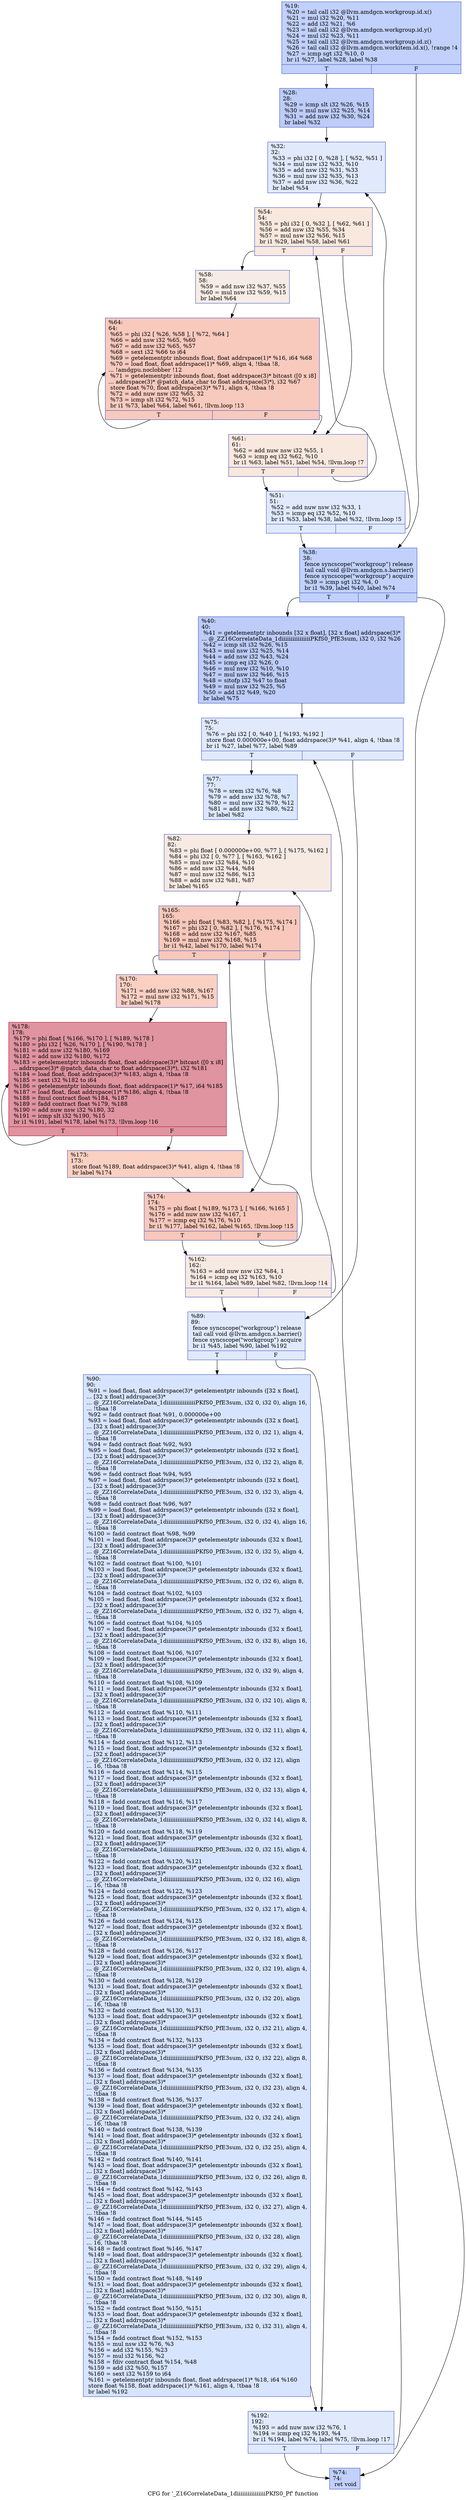 digraph "CFG for '_Z16CorrelateData_1diiiiiiiiiiiiiiiiPKfS0_Pf' function" {
	label="CFG for '_Z16CorrelateData_1diiiiiiiiiiiiiiiiPKfS0_Pf' function";

	Node0x4f6a8c0 [shape=record,color="#3d50c3ff", style=filled, fillcolor="#7396f570",label="{%19:\l  %20 = tail call i32 @llvm.amdgcn.workgroup.id.x()\l  %21 = mul i32 %20, %11\l  %22 = add i32 %21, %6\l  %23 = tail call i32 @llvm.amdgcn.workgroup.id.y()\l  %24 = mul i32 %23, %11\l  %25 = tail call i32 @llvm.amdgcn.workgroup.id.z()\l  %26 = tail call i32 @llvm.amdgcn.workitem.id.x(), !range !4\l  %27 = icmp sgt i32 %10, 0\l  br i1 %27, label %28, label %38\l|{<s0>T|<s1>F}}"];
	Node0x4f6a8c0:s0 -> Node0x4f6cf10;
	Node0x4f6a8c0:s1 -> Node0x4f6cfa0;
	Node0x4f6cf10 [shape=record,color="#3d50c3ff", style=filled, fillcolor="#6a8bef70",label="{%28:\l28:                                               \l  %29 = icmp slt i32 %26, %15\l  %30 = mul nsw i32 %25, %14\l  %31 = add nsw i32 %30, %24\l  br label %32\l}"];
	Node0x4f6cf10 -> Node0x4f6d290;
	Node0x4f6d290 [shape=record,color="#3d50c3ff", style=filled, fillcolor="#b9d0f970",label="{%32:\l32:                                               \l  %33 = phi i32 [ 0, %28 ], [ %52, %51 ]\l  %34 = mul nsw i32 %33, %10\l  %35 = add nsw i32 %31, %33\l  %36 = mul nsw i32 %35, %13\l  %37 = add nsw i32 %36, %22\l  br label %54\l}"];
	Node0x4f6d290 -> Node0x4f6d800;
	Node0x4f6cfa0 [shape=record,color="#3d50c3ff", style=filled, fillcolor="#7396f570",label="{%38:\l38:                                               \l  fence syncscope(\"workgroup\") release\l  tail call void @llvm.amdgcn.s.barrier()\l  fence syncscope(\"workgroup\") acquire\l  %39 = icmp sgt i32 %4, 0\l  br i1 %39, label %40, label %74\l|{<s0>T|<s1>F}}"];
	Node0x4f6cfa0:s0 -> Node0x4f6dc60;
	Node0x4f6cfa0:s1 -> Node0x4f6dcf0;
	Node0x4f6dc60 [shape=record,color="#3d50c3ff", style=filled, fillcolor="#6a8bef70",label="{%40:\l40:                                               \l  %41 = getelementptr inbounds [32 x float], [32 x float] addrspace(3)*\l... @_ZZ16CorrelateData_1diiiiiiiiiiiiiiiiPKfS0_PfE3sum, i32 0, i32 %26\l  %42 = icmp slt i32 %26, %15\l  %43 = mul nsw i32 %25, %14\l  %44 = add nsw i32 %43, %24\l  %45 = icmp eq i32 %26, 0\l  %46 = mul nsw i32 %10, %10\l  %47 = mul nsw i32 %46, %15\l  %48 = sitofp i32 %47 to float\l  %49 = mul nsw i32 %25, %5\l  %50 = add i32 %49, %20\l  br label %75\l}"];
	Node0x4f6dc60 -> Node0x4f6e4a0;
	Node0x4f6a9d0 [shape=record,color="#3d50c3ff", style=filled, fillcolor="#b9d0f970",label="{%51:\l51:                                               \l  %52 = add nuw nsw i32 %33, 1\l  %53 = icmp eq i32 %52, %10\l  br i1 %53, label %38, label %32, !llvm.loop !5\l|{<s0>T|<s1>F}}"];
	Node0x4f6a9d0:s0 -> Node0x4f6cfa0;
	Node0x4f6a9d0:s1 -> Node0x4f6d290;
	Node0x4f6d800 [shape=record,color="#3d50c3ff", style=filled, fillcolor="#f2cab570",label="{%54:\l54:                                               \l  %55 = phi i32 [ 0, %32 ], [ %62, %61 ]\l  %56 = add nsw i32 %55, %34\l  %57 = mul nsw i32 %56, %15\l  br i1 %29, label %58, label %61\l|{<s0>T|<s1>F}}"];
	Node0x4f6d800:s0 -> Node0x4f6e9f0;
	Node0x4f6d800:s1 -> Node0x4f6e7f0;
	Node0x4f6e9f0 [shape=record,color="#3d50c3ff", style=filled, fillcolor="#ecd3c570",label="{%58:\l58:                                               \l  %59 = add nsw i32 %37, %55\l  %60 = mul nsw i32 %59, %15\l  br label %64\l}"];
	Node0x4f6e9f0 -> Node0x4f6ec50;
	Node0x4f6e7f0 [shape=record,color="#3d50c3ff", style=filled, fillcolor="#f2cab570",label="{%61:\l61:                                               \l  %62 = add nuw nsw i32 %55, 1\l  %63 = icmp eq i32 %62, %10\l  br i1 %63, label %51, label %54, !llvm.loop !7\l|{<s0>T|<s1>F}}"];
	Node0x4f6e7f0:s0 -> Node0x4f6a9d0;
	Node0x4f6e7f0:s1 -> Node0x4f6d800;
	Node0x4f6ec50 [shape=record,color="#3d50c3ff", style=filled, fillcolor="#ef886b70",label="{%64:\l64:                                               \l  %65 = phi i32 [ %26, %58 ], [ %72, %64 ]\l  %66 = add nsw i32 %65, %60\l  %67 = add nsw i32 %65, %57\l  %68 = sext i32 %66 to i64\l  %69 = getelementptr inbounds float, float addrspace(1)* %16, i64 %68\l  %70 = load float, float addrspace(1)* %69, align 4, !tbaa !8,\l... !amdgpu.noclobber !12\l  %71 = getelementptr inbounds float, float addrspace(3)* bitcast ([0 x i8]\l... addrspace(3)* @patch_data_char to float addrspace(3)*), i32 %67\l  store float %70, float addrspace(3)* %71, align 4, !tbaa !8\l  %72 = add nuw nsw i32 %65, 32\l  %73 = icmp slt i32 %72, %15\l  br i1 %73, label %64, label %61, !llvm.loop !13\l|{<s0>T|<s1>F}}"];
	Node0x4f6ec50:s0 -> Node0x4f6ec50;
	Node0x4f6ec50:s1 -> Node0x4f6e7f0;
	Node0x4f6dcf0 [shape=record,color="#3d50c3ff", style=filled, fillcolor="#7396f570",label="{%74:\l74:                                               \l  ret void\l}"];
	Node0x4f6e4a0 [shape=record,color="#3d50c3ff", style=filled, fillcolor="#b9d0f970",label="{%75:\l75:                                               \l  %76 = phi i32 [ 0, %40 ], [ %193, %192 ]\l  store float 0.000000e+00, float addrspace(3)* %41, align 4, !tbaa !8\l  br i1 %27, label %77, label %89\l|{<s0>T|<s1>F}}"];
	Node0x4f6e4a0:s0 -> Node0x4f710a0;
	Node0x4f6e4a0:s1 -> Node0x4f71130;
	Node0x4f710a0 [shape=record,color="#3d50c3ff", style=filled, fillcolor="#aec9fc70",label="{%77:\l77:                                               \l  %78 = srem i32 %76, %8\l  %79 = add nsw i32 %78, %7\l  %80 = mul nsw i32 %79, %12\l  %81 = add nsw i32 %80, %22\l  br label %82\l}"];
	Node0x4f710a0 -> Node0x4f714b0;
	Node0x4f714b0 [shape=record,color="#3d50c3ff", style=filled, fillcolor="#eed0c070",label="{%82:\l82:                                               \l  %83 = phi float [ 0.000000e+00, %77 ], [ %175, %162 ]\l  %84 = phi i32 [ 0, %77 ], [ %163, %162 ]\l  %85 = mul nsw i32 %84, %10\l  %86 = add nsw i32 %44, %84\l  %87 = mul nsw i32 %86, %13\l  %88 = add nsw i32 %81, %87\l  br label %165\l}"];
	Node0x4f714b0 -> Node0x4f71a10;
	Node0x4f71130 [shape=record,color="#3d50c3ff", style=filled, fillcolor="#b9d0f970",label="{%89:\l89:                                               \l  fence syncscope(\"workgroup\") release\l  tail call void @llvm.amdgcn.s.barrier()\l  fence syncscope(\"workgroup\") acquire\l  br i1 %45, label %90, label %192\l|{<s0>T|<s1>F}}"];
	Node0x4f71130:s0 -> Node0x4f71cb0;
	Node0x4f71130:s1 -> Node0x4f70490;
	Node0x4f71cb0 [shape=record,color="#3d50c3ff", style=filled, fillcolor="#a5c3fe70",label="{%90:\l90:                                               \l  %91 = load float, float addrspace(3)* getelementptr inbounds ([32 x float],\l... [32 x float] addrspace(3)*\l... @_ZZ16CorrelateData_1diiiiiiiiiiiiiiiiPKfS0_PfE3sum, i32 0, i32 0), align 16,\l... !tbaa !8\l  %92 = fadd contract float %91, 0.000000e+00\l  %93 = load float, float addrspace(3)* getelementptr inbounds ([32 x float],\l... [32 x float] addrspace(3)*\l... @_ZZ16CorrelateData_1diiiiiiiiiiiiiiiiPKfS0_PfE3sum, i32 0, i32 1), align 4,\l... !tbaa !8\l  %94 = fadd contract float %92, %93\l  %95 = load float, float addrspace(3)* getelementptr inbounds ([32 x float],\l... [32 x float] addrspace(3)*\l... @_ZZ16CorrelateData_1diiiiiiiiiiiiiiiiPKfS0_PfE3sum, i32 0, i32 2), align 8,\l... !tbaa !8\l  %96 = fadd contract float %94, %95\l  %97 = load float, float addrspace(3)* getelementptr inbounds ([32 x float],\l... [32 x float] addrspace(3)*\l... @_ZZ16CorrelateData_1diiiiiiiiiiiiiiiiPKfS0_PfE3sum, i32 0, i32 3), align 4,\l... !tbaa !8\l  %98 = fadd contract float %96, %97\l  %99 = load float, float addrspace(3)* getelementptr inbounds ([32 x float],\l... [32 x float] addrspace(3)*\l... @_ZZ16CorrelateData_1diiiiiiiiiiiiiiiiPKfS0_PfE3sum, i32 0, i32 4), align 16,\l... !tbaa !8\l  %100 = fadd contract float %98, %99\l  %101 = load float, float addrspace(3)* getelementptr inbounds ([32 x float],\l... [32 x float] addrspace(3)*\l... @_ZZ16CorrelateData_1diiiiiiiiiiiiiiiiPKfS0_PfE3sum, i32 0, i32 5), align 4,\l... !tbaa !8\l  %102 = fadd contract float %100, %101\l  %103 = load float, float addrspace(3)* getelementptr inbounds ([32 x float],\l... [32 x float] addrspace(3)*\l... @_ZZ16CorrelateData_1diiiiiiiiiiiiiiiiPKfS0_PfE3sum, i32 0, i32 6), align 8,\l... !tbaa !8\l  %104 = fadd contract float %102, %103\l  %105 = load float, float addrspace(3)* getelementptr inbounds ([32 x float],\l... [32 x float] addrspace(3)*\l... @_ZZ16CorrelateData_1diiiiiiiiiiiiiiiiPKfS0_PfE3sum, i32 0, i32 7), align 4,\l... !tbaa !8\l  %106 = fadd contract float %104, %105\l  %107 = load float, float addrspace(3)* getelementptr inbounds ([32 x float],\l... [32 x float] addrspace(3)*\l... @_ZZ16CorrelateData_1diiiiiiiiiiiiiiiiPKfS0_PfE3sum, i32 0, i32 8), align 16,\l... !tbaa !8\l  %108 = fadd contract float %106, %107\l  %109 = load float, float addrspace(3)* getelementptr inbounds ([32 x float],\l... [32 x float] addrspace(3)*\l... @_ZZ16CorrelateData_1diiiiiiiiiiiiiiiiPKfS0_PfE3sum, i32 0, i32 9), align 4,\l... !tbaa !8\l  %110 = fadd contract float %108, %109\l  %111 = load float, float addrspace(3)* getelementptr inbounds ([32 x float],\l... [32 x float] addrspace(3)*\l... @_ZZ16CorrelateData_1diiiiiiiiiiiiiiiiPKfS0_PfE3sum, i32 0, i32 10), align 8,\l... !tbaa !8\l  %112 = fadd contract float %110, %111\l  %113 = load float, float addrspace(3)* getelementptr inbounds ([32 x float],\l... [32 x float] addrspace(3)*\l... @_ZZ16CorrelateData_1diiiiiiiiiiiiiiiiPKfS0_PfE3sum, i32 0, i32 11), align 4,\l... !tbaa !8\l  %114 = fadd contract float %112, %113\l  %115 = load float, float addrspace(3)* getelementptr inbounds ([32 x float],\l... [32 x float] addrspace(3)*\l... @_ZZ16CorrelateData_1diiiiiiiiiiiiiiiiPKfS0_PfE3sum, i32 0, i32 12), align\l... 16, !tbaa !8\l  %116 = fadd contract float %114, %115\l  %117 = load float, float addrspace(3)* getelementptr inbounds ([32 x float],\l... [32 x float] addrspace(3)*\l... @_ZZ16CorrelateData_1diiiiiiiiiiiiiiiiPKfS0_PfE3sum, i32 0, i32 13), align 4,\l... !tbaa !8\l  %118 = fadd contract float %116, %117\l  %119 = load float, float addrspace(3)* getelementptr inbounds ([32 x float],\l... [32 x float] addrspace(3)*\l... @_ZZ16CorrelateData_1diiiiiiiiiiiiiiiiPKfS0_PfE3sum, i32 0, i32 14), align 8,\l... !tbaa !8\l  %120 = fadd contract float %118, %119\l  %121 = load float, float addrspace(3)* getelementptr inbounds ([32 x float],\l... [32 x float] addrspace(3)*\l... @_ZZ16CorrelateData_1diiiiiiiiiiiiiiiiPKfS0_PfE3sum, i32 0, i32 15), align 4,\l... !tbaa !8\l  %122 = fadd contract float %120, %121\l  %123 = load float, float addrspace(3)* getelementptr inbounds ([32 x float],\l... [32 x float] addrspace(3)*\l... @_ZZ16CorrelateData_1diiiiiiiiiiiiiiiiPKfS0_PfE3sum, i32 0, i32 16), align\l... 16, !tbaa !8\l  %124 = fadd contract float %122, %123\l  %125 = load float, float addrspace(3)* getelementptr inbounds ([32 x float],\l... [32 x float] addrspace(3)*\l... @_ZZ16CorrelateData_1diiiiiiiiiiiiiiiiPKfS0_PfE3sum, i32 0, i32 17), align 4,\l... !tbaa !8\l  %126 = fadd contract float %124, %125\l  %127 = load float, float addrspace(3)* getelementptr inbounds ([32 x float],\l... [32 x float] addrspace(3)*\l... @_ZZ16CorrelateData_1diiiiiiiiiiiiiiiiPKfS0_PfE3sum, i32 0, i32 18), align 8,\l... !tbaa !8\l  %128 = fadd contract float %126, %127\l  %129 = load float, float addrspace(3)* getelementptr inbounds ([32 x float],\l... [32 x float] addrspace(3)*\l... @_ZZ16CorrelateData_1diiiiiiiiiiiiiiiiPKfS0_PfE3sum, i32 0, i32 19), align 4,\l... !tbaa !8\l  %130 = fadd contract float %128, %129\l  %131 = load float, float addrspace(3)* getelementptr inbounds ([32 x float],\l... [32 x float] addrspace(3)*\l... @_ZZ16CorrelateData_1diiiiiiiiiiiiiiiiPKfS0_PfE3sum, i32 0, i32 20), align\l... 16, !tbaa !8\l  %132 = fadd contract float %130, %131\l  %133 = load float, float addrspace(3)* getelementptr inbounds ([32 x float],\l... [32 x float] addrspace(3)*\l... @_ZZ16CorrelateData_1diiiiiiiiiiiiiiiiPKfS0_PfE3sum, i32 0, i32 21), align 4,\l... !tbaa !8\l  %134 = fadd contract float %132, %133\l  %135 = load float, float addrspace(3)* getelementptr inbounds ([32 x float],\l... [32 x float] addrspace(3)*\l... @_ZZ16CorrelateData_1diiiiiiiiiiiiiiiiPKfS0_PfE3sum, i32 0, i32 22), align 8,\l... !tbaa !8\l  %136 = fadd contract float %134, %135\l  %137 = load float, float addrspace(3)* getelementptr inbounds ([32 x float],\l... [32 x float] addrspace(3)*\l... @_ZZ16CorrelateData_1diiiiiiiiiiiiiiiiPKfS0_PfE3sum, i32 0, i32 23), align 4,\l... !tbaa !8\l  %138 = fadd contract float %136, %137\l  %139 = load float, float addrspace(3)* getelementptr inbounds ([32 x float],\l... [32 x float] addrspace(3)*\l... @_ZZ16CorrelateData_1diiiiiiiiiiiiiiiiPKfS0_PfE3sum, i32 0, i32 24), align\l... 16, !tbaa !8\l  %140 = fadd contract float %138, %139\l  %141 = load float, float addrspace(3)* getelementptr inbounds ([32 x float],\l... [32 x float] addrspace(3)*\l... @_ZZ16CorrelateData_1diiiiiiiiiiiiiiiiPKfS0_PfE3sum, i32 0, i32 25), align 4,\l... !tbaa !8\l  %142 = fadd contract float %140, %141\l  %143 = load float, float addrspace(3)* getelementptr inbounds ([32 x float],\l... [32 x float] addrspace(3)*\l... @_ZZ16CorrelateData_1diiiiiiiiiiiiiiiiPKfS0_PfE3sum, i32 0, i32 26), align 8,\l... !tbaa !8\l  %144 = fadd contract float %142, %143\l  %145 = load float, float addrspace(3)* getelementptr inbounds ([32 x float],\l... [32 x float] addrspace(3)*\l... @_ZZ16CorrelateData_1diiiiiiiiiiiiiiiiPKfS0_PfE3sum, i32 0, i32 27), align 4,\l... !tbaa !8\l  %146 = fadd contract float %144, %145\l  %147 = load float, float addrspace(3)* getelementptr inbounds ([32 x float],\l... [32 x float] addrspace(3)*\l... @_ZZ16CorrelateData_1diiiiiiiiiiiiiiiiPKfS0_PfE3sum, i32 0, i32 28), align\l... 16, !tbaa !8\l  %148 = fadd contract float %146, %147\l  %149 = load float, float addrspace(3)* getelementptr inbounds ([32 x float],\l... [32 x float] addrspace(3)*\l... @_ZZ16CorrelateData_1diiiiiiiiiiiiiiiiPKfS0_PfE3sum, i32 0, i32 29), align 4,\l... !tbaa !8\l  %150 = fadd contract float %148, %149\l  %151 = load float, float addrspace(3)* getelementptr inbounds ([32 x float],\l... [32 x float] addrspace(3)*\l... @_ZZ16CorrelateData_1diiiiiiiiiiiiiiiiPKfS0_PfE3sum, i32 0, i32 30), align 8,\l... !tbaa !8\l  %152 = fadd contract float %150, %151\l  %153 = load float, float addrspace(3)* getelementptr inbounds ([32 x float],\l... [32 x float] addrspace(3)*\l... @_ZZ16CorrelateData_1diiiiiiiiiiiiiiiiPKfS0_PfE3sum, i32 0, i32 31), align 4,\l... !tbaa !8\l  %154 = fadd contract float %152, %153\l  %155 = mul nsw i32 %76, %3\l  %156 = add i32 %155, %23\l  %157 = mul i32 %156, %2\l  %158 = fdiv contract float %154, %48\l  %159 = add i32 %50, %157\l  %160 = sext i32 %159 to i64\l  %161 = getelementptr inbounds float, float addrspace(1)* %18, i64 %160\l  store float %158, float addrspace(1)* %161, align 4, !tbaa !8\l  br label %192\l}"];
	Node0x4f71cb0 -> Node0x4f70490;
	Node0x4f71570 [shape=record,color="#3d50c3ff", style=filled, fillcolor="#eed0c070",label="{%162:\l162:                                              \l  %163 = add nuw nsw i32 %84, 1\l  %164 = icmp eq i32 %163, %10\l  br i1 %164, label %89, label %82, !llvm.loop !14\l|{<s0>T|<s1>F}}"];
	Node0x4f71570:s0 -> Node0x4f71130;
	Node0x4f71570:s1 -> Node0x4f714b0;
	Node0x4f71a10 [shape=record,color="#3d50c3ff", style=filled, fillcolor="#ed836670",label="{%165:\l165:                                              \l  %166 = phi float [ %83, %82 ], [ %175, %174 ]\l  %167 = phi i32 [ 0, %82 ], [ %176, %174 ]\l  %168 = add nsw i32 %167, %85\l  %169 = mul nsw i32 %168, %15\l  br i1 %42, label %170, label %174\l|{<s0>T|<s1>F}}"];
	Node0x4f71a10:s0 -> Node0x4f76390;
	Node0x4f71a10:s1 -> Node0x4f760e0;
	Node0x4f76390 [shape=record,color="#3d50c3ff", style=filled, fillcolor="#f3947570",label="{%170:\l170:                                              \l  %171 = add nsw i32 %88, %167\l  %172 = mul nsw i32 %171, %15\l  br label %178\l}"];
	Node0x4f76390 -> Node0x4f765f0;
	Node0x4f766b0 [shape=record,color="#3d50c3ff", style=filled, fillcolor="#f3947570",label="{%173:\l173:                                              \l  store float %189, float addrspace(3)* %41, align 4, !tbaa !8\l  br label %174\l}"];
	Node0x4f766b0 -> Node0x4f760e0;
	Node0x4f760e0 [shape=record,color="#3d50c3ff", style=filled, fillcolor="#ed836670",label="{%174:\l174:                                              \l  %175 = phi float [ %189, %173 ], [ %166, %165 ]\l  %176 = add nuw nsw i32 %167, 1\l  %177 = icmp eq i32 %176, %10\l  br i1 %177, label %162, label %165, !llvm.loop !15\l|{<s0>T|<s1>F}}"];
	Node0x4f760e0:s0 -> Node0x4f71570;
	Node0x4f760e0:s1 -> Node0x4f71a10;
	Node0x4f765f0 [shape=record,color="#b70d28ff", style=filled, fillcolor="#b70d2870",label="{%178:\l178:                                              \l  %179 = phi float [ %166, %170 ], [ %189, %178 ]\l  %180 = phi i32 [ %26, %170 ], [ %190, %178 ]\l  %181 = add nsw i32 %180, %169\l  %182 = add nsw i32 %180, %172\l  %183 = getelementptr inbounds float, float addrspace(3)* bitcast ([0 x i8]\l... addrspace(3)* @patch_data_char to float addrspace(3)*), i32 %181\l  %184 = load float, float addrspace(3)* %183, align 4, !tbaa !8\l  %185 = sext i32 %182 to i64\l  %186 = getelementptr inbounds float, float addrspace(1)* %17, i64 %185\l  %187 = load float, float addrspace(1)* %186, align 4, !tbaa !8\l  %188 = fmul contract float %184, %187\l  %189 = fadd contract float %179, %188\l  %190 = add nuw nsw i32 %180, 32\l  %191 = icmp slt i32 %190, %15\l  br i1 %191, label %178, label %173, !llvm.loop !16\l|{<s0>T|<s1>F}}"];
	Node0x4f765f0:s0 -> Node0x4f765f0;
	Node0x4f765f0:s1 -> Node0x4f766b0;
	Node0x4f70490 [shape=record,color="#3d50c3ff", style=filled, fillcolor="#b9d0f970",label="{%192:\l192:                                              \l  %193 = add nuw nsw i32 %76, 1\l  %194 = icmp eq i32 %193, %4\l  br i1 %194, label %74, label %75, !llvm.loop !17\l|{<s0>T|<s1>F}}"];
	Node0x4f70490:s0 -> Node0x4f6dcf0;
	Node0x4f70490:s1 -> Node0x4f6e4a0;
}
